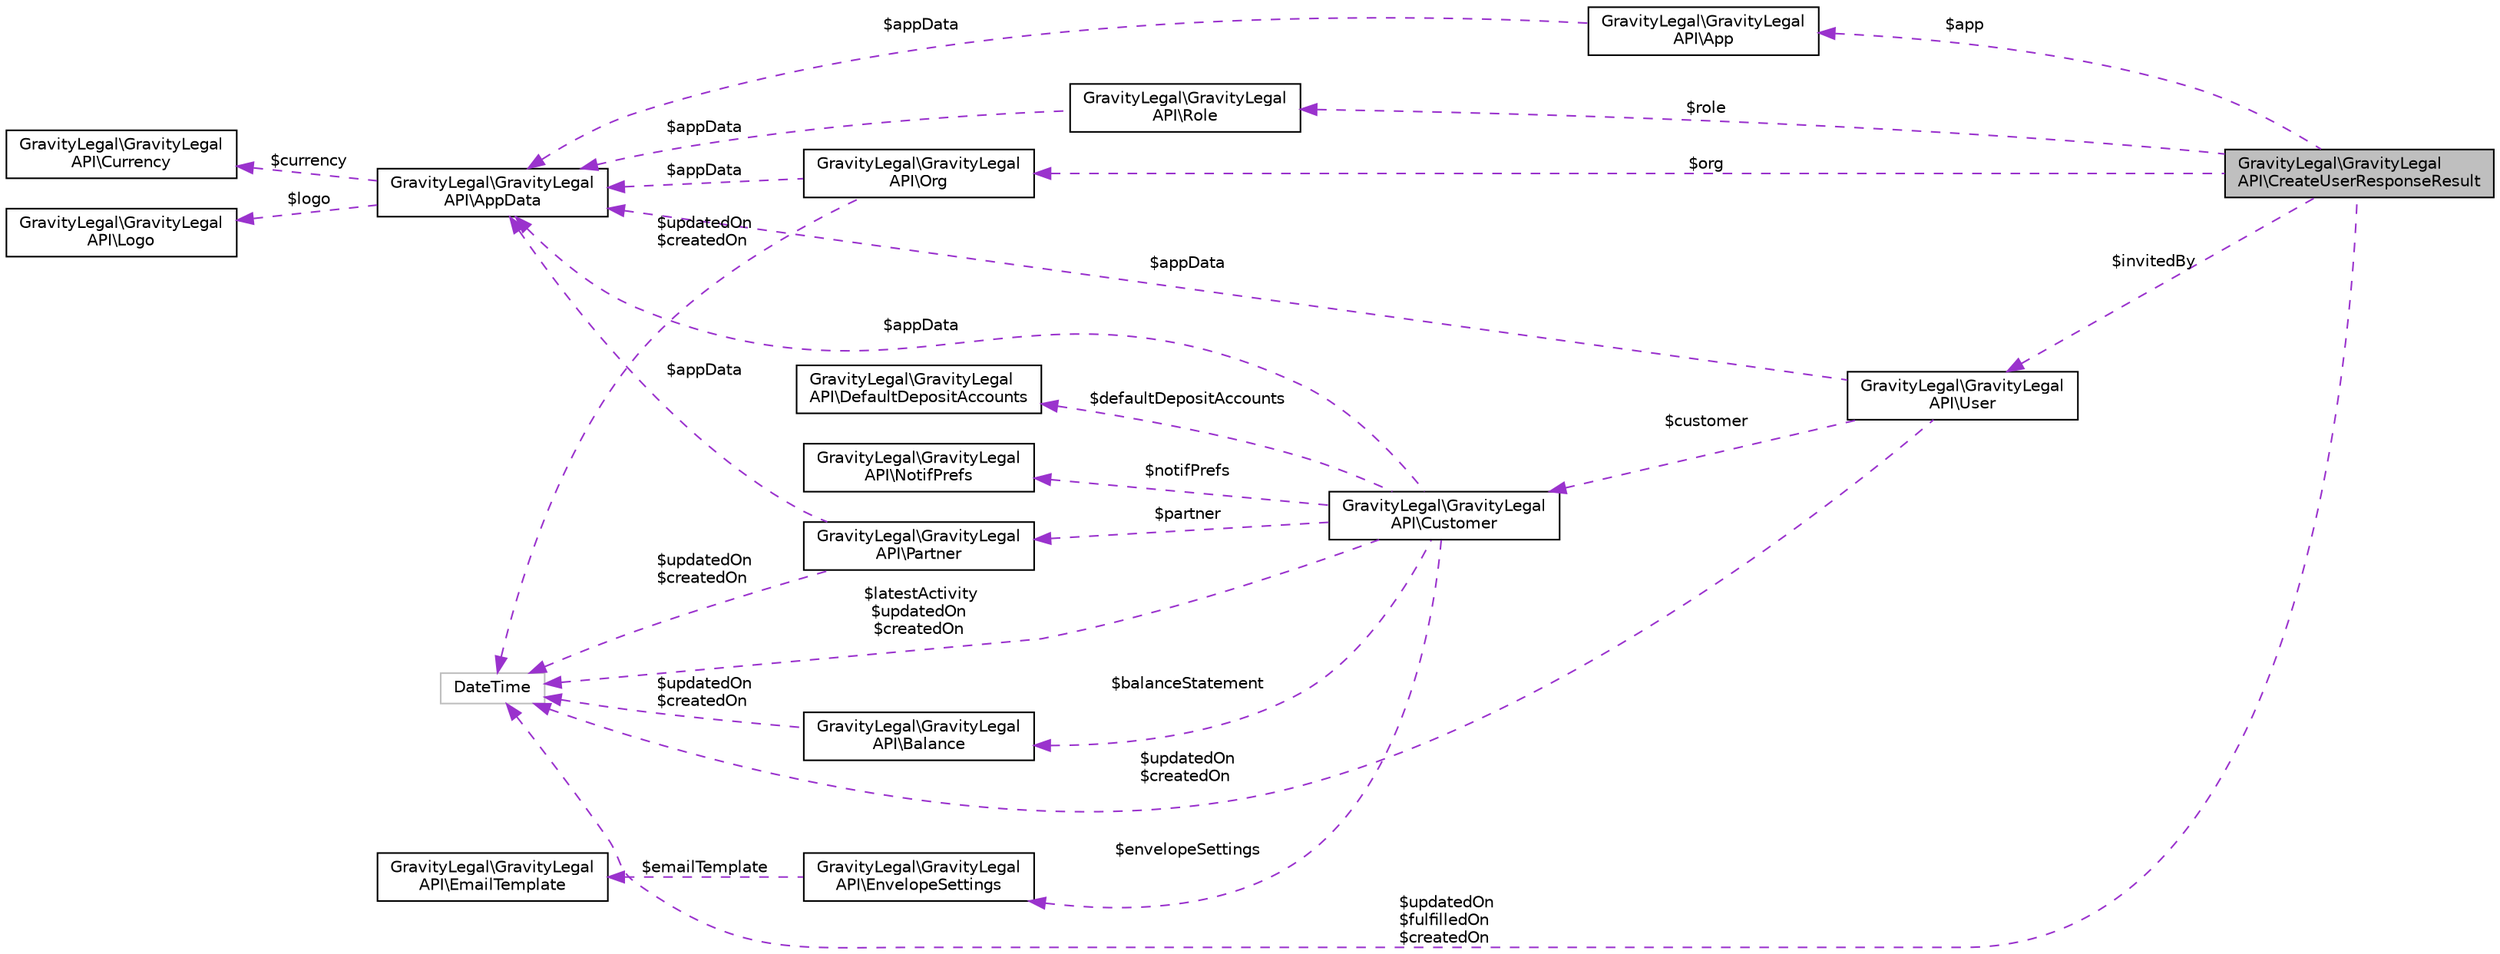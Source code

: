 digraph "GravityLegal\GravityLegalAPI\CreateUserResponseResult"
{
 // LATEX_PDF_SIZE
  edge [fontname="Helvetica",fontsize="10",labelfontname="Helvetica",labelfontsize="10"];
  node [fontname="Helvetica",fontsize="10",shape=record];
  rankdir="LR";
  Node1 [label="GravityLegal\\GravityLegal\lAPI\\CreateUserResponseResult",height=0.2,width=0.4,color="black", fillcolor="grey75", style="filled", fontcolor="black",tooltip=" "];
  Node2 -> Node1 [dir="back",color="darkorchid3",fontsize="10",style="dashed",label=" $role" ];
  Node2 [label="GravityLegal\\GravityLegal\lAPI\\Role",height=0.2,width=0.4,color="black", fillcolor="white", style="filled",URL="$classGravityLegal_1_1GravityLegalAPI_1_1Role.html",tooltip=" "];
  Node3 -> Node2 [dir="back",color="darkorchid3",fontsize="10",style="dashed",label=" $appData" ];
  Node3 [label="GravityLegal\\GravityLegal\lAPI\\AppData",height=0.2,width=0.4,color="black", fillcolor="white", style="filled",URL="$classGravityLegal_1_1GravityLegalAPI_1_1AppData.html",tooltip=" "];
  Node4 -> Node3 [dir="back",color="darkorchid3",fontsize="10",style="dashed",label=" $currency" ];
  Node4 [label="GravityLegal\\GravityLegal\lAPI\\Currency",height=0.2,width=0.4,color="black", fillcolor="white", style="filled",URL="$classGravityLegal_1_1GravityLegalAPI_1_1Currency.html",tooltip=" "];
  Node5 -> Node3 [dir="back",color="darkorchid3",fontsize="10",style="dashed",label=" $logo" ];
  Node5 [label="GravityLegal\\GravityLegal\lAPI\\Logo",height=0.2,width=0.4,color="black", fillcolor="white", style="filled",URL="$classGravityLegal_1_1GravityLegalAPI_1_1Logo.html",tooltip=" "];
  Node6 -> Node1 [dir="back",color="darkorchid3",fontsize="10",style="dashed",label=" $org" ];
  Node6 [label="GravityLegal\\GravityLegal\lAPI\\Org",height=0.2,width=0.4,color="black", fillcolor="white", style="filled",URL="$classGravityLegal_1_1GravityLegalAPI_1_1Org.html",tooltip=" "];
  Node7 -> Node6 [dir="back",color="darkorchid3",fontsize="10",style="dashed",label=" $updatedOn\n$createdOn" ];
  Node7 [label="DateTime",height=0.2,width=0.4,color="grey75", fillcolor="white", style="filled",tooltip=" "];
  Node3 -> Node6 [dir="back",color="darkorchid3",fontsize="10",style="dashed",label=" $appData" ];
  Node7 -> Node1 [dir="back",color="darkorchid3",fontsize="10",style="dashed",label=" $updatedOn\n$fulfilledOn\n$createdOn" ];
  Node8 -> Node1 [dir="back",color="darkorchid3",fontsize="10",style="dashed",label=" $invitedBy" ];
  Node8 [label="GravityLegal\\GravityLegal\lAPI\\User",height=0.2,width=0.4,color="black", fillcolor="white", style="filled",URL="$classGravityLegal_1_1GravityLegalAPI_1_1User.html",tooltip=" "];
  Node7 -> Node8 [dir="back",color="darkorchid3",fontsize="10",style="dashed",label=" $updatedOn\n$createdOn" ];
  Node3 -> Node8 [dir="back",color="darkorchid3",fontsize="10",style="dashed",label=" $appData" ];
  Node9 -> Node8 [dir="back",color="darkorchid3",fontsize="10",style="dashed",label=" $customer" ];
  Node9 [label="GravityLegal\\GravityLegal\lAPI\\Customer",height=0.2,width=0.4,color="black", fillcolor="white", style="filled",URL="$classGravityLegal_1_1GravityLegalAPI_1_1Customer.html",tooltip=" "];
  Node10 -> Node9 [dir="back",color="darkorchid3",fontsize="10",style="dashed",label=" $defaultDepositAccounts" ];
  Node10 [label="GravityLegal\\GravityLegal\lAPI\\DefaultDepositAccounts",height=0.2,width=0.4,color="black", fillcolor="white", style="filled",URL="$classGravityLegal_1_1GravityLegalAPI_1_1DefaultDepositAccounts.html",tooltip=" "];
  Node11 -> Node9 [dir="back",color="darkorchid3",fontsize="10",style="dashed",label=" $notifPrefs" ];
  Node11 [label="GravityLegal\\GravityLegal\lAPI\\NotifPrefs",height=0.2,width=0.4,color="black", fillcolor="white", style="filled",URL="$classGravityLegal_1_1GravityLegalAPI_1_1NotifPrefs.html",tooltip=" "];
  Node7 -> Node9 [dir="back",color="darkorchid3",fontsize="10",style="dashed",label=" $latestActivity\n$updatedOn\n$createdOn" ];
  Node12 -> Node9 [dir="back",color="darkorchid3",fontsize="10",style="dashed",label=" $envelopeSettings" ];
  Node12 [label="GravityLegal\\GravityLegal\lAPI\\EnvelopeSettings",height=0.2,width=0.4,color="black", fillcolor="white", style="filled",URL="$classGravityLegal_1_1GravityLegalAPI_1_1EnvelopeSettings.html",tooltip=" "];
  Node13 -> Node12 [dir="back",color="darkorchid3",fontsize="10",style="dashed",label=" $emailTemplate" ];
  Node13 [label="GravityLegal\\GravityLegal\lAPI\\EmailTemplate",height=0.2,width=0.4,color="black", fillcolor="white", style="filled",URL="$classGravityLegal_1_1GravityLegalAPI_1_1EmailTemplate.html",tooltip=" "];
  Node14 -> Node9 [dir="back",color="darkorchid3",fontsize="10",style="dashed",label=" $balanceStatement" ];
  Node14 [label="GravityLegal\\GravityLegal\lAPI\\Balance",height=0.2,width=0.4,color="black", fillcolor="white", style="filled",URL="$classGravityLegal_1_1GravityLegalAPI_1_1Balance.html",tooltip=" "];
  Node7 -> Node14 [dir="back",color="darkorchid3",fontsize="10",style="dashed",label=" $updatedOn\n$createdOn" ];
  Node3 -> Node9 [dir="back",color="darkorchid3",fontsize="10",style="dashed",label=" $appData" ];
  Node15 -> Node9 [dir="back",color="darkorchid3",fontsize="10",style="dashed",label=" $partner" ];
  Node15 [label="GravityLegal\\GravityLegal\lAPI\\Partner",height=0.2,width=0.4,color="black", fillcolor="white", style="filled",URL="$classGravityLegal_1_1GravityLegalAPI_1_1Partner.html",tooltip=" "];
  Node7 -> Node15 [dir="back",color="darkorchid3",fontsize="10",style="dashed",label=" $updatedOn\n$createdOn" ];
  Node3 -> Node15 [dir="back",color="darkorchid3",fontsize="10",style="dashed",label=" $appData" ];
  Node16 -> Node1 [dir="back",color="darkorchid3",fontsize="10",style="dashed",label=" $app" ];
  Node16 [label="GravityLegal\\GravityLegal\lAPI\\App",height=0.2,width=0.4,color="black", fillcolor="white", style="filled",URL="$classGravityLegal_1_1GravityLegalAPI_1_1App.html",tooltip=" "];
  Node3 -> Node16 [dir="back",color="darkorchid3",fontsize="10",style="dashed",label=" $appData" ];
}
